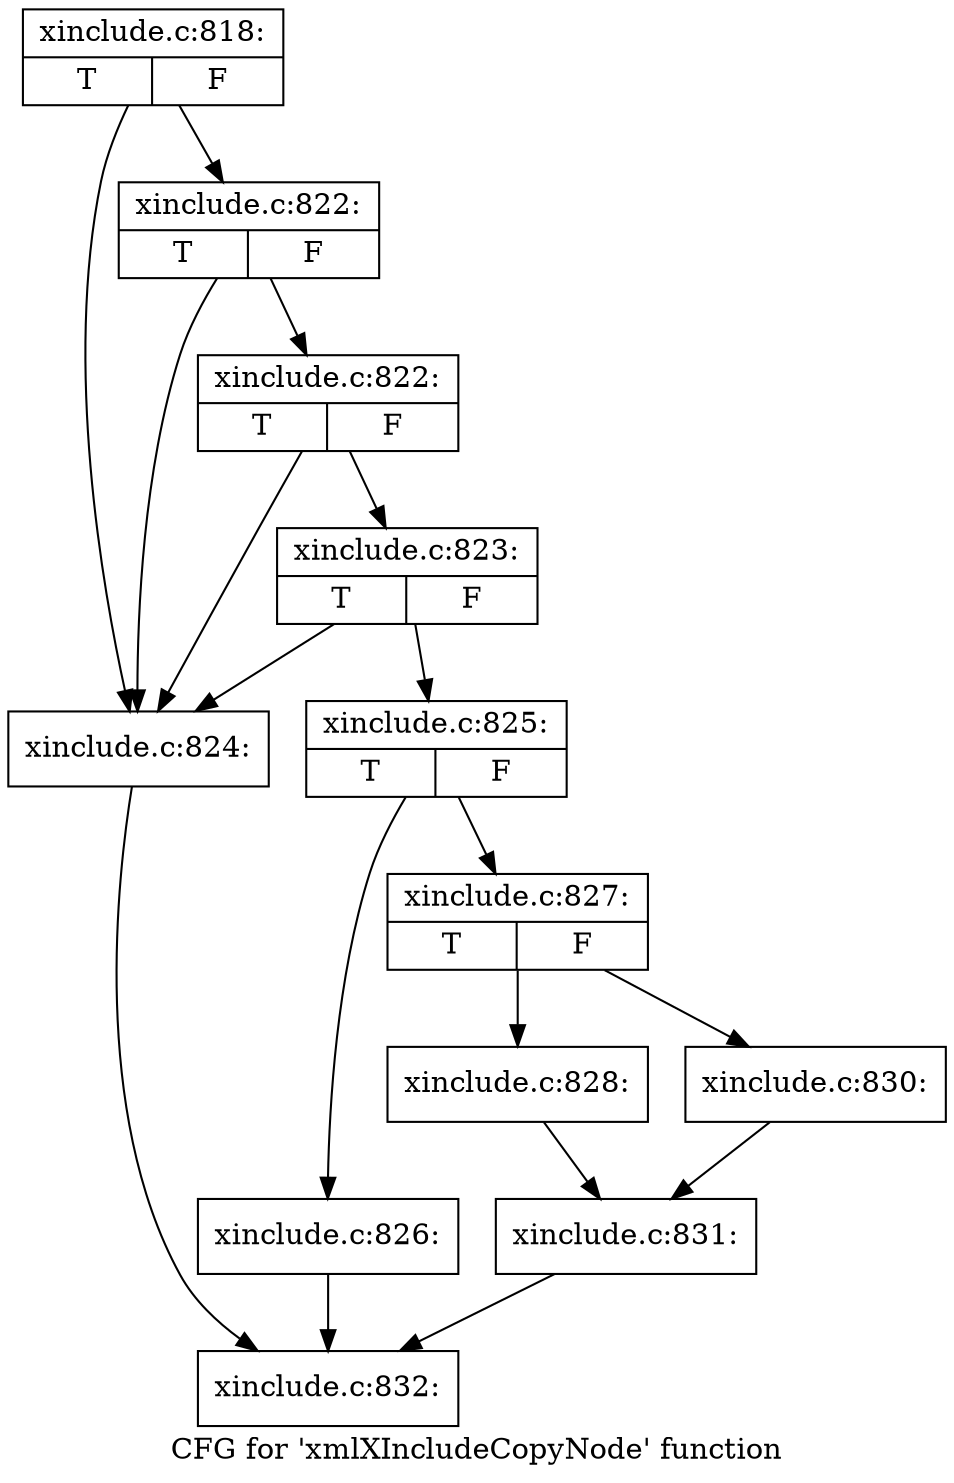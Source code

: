 digraph "CFG for 'xmlXIncludeCopyNode' function" {
	label="CFG for 'xmlXIncludeCopyNode' function";

	Node0x5583690 [shape=record,label="{xinclude.c:818:|{<s0>T|<s1>F}}"];
	Node0x5583690 -> Node0x5589120;
	Node0x5583690 -> Node0x55892c0;
	Node0x55892c0 [shape=record,label="{xinclude.c:822:|{<s0>T|<s1>F}}"];
	Node0x55892c0 -> Node0x5589120;
	Node0x55892c0 -> Node0x5589240;
	Node0x5589240 [shape=record,label="{xinclude.c:822:|{<s0>T|<s1>F}}"];
	Node0x5589240 -> Node0x5589120;
	Node0x5589240 -> Node0x55891c0;
	Node0x55891c0 [shape=record,label="{xinclude.c:823:|{<s0>T|<s1>F}}"];
	Node0x55891c0 -> Node0x5589120;
	Node0x55891c0 -> Node0x5589170;
	Node0x5589120 [shape=record,label="{xinclude.c:824:}"];
	Node0x5589120 -> Node0x5583b70;
	Node0x5589170 [shape=record,label="{xinclude.c:825:|{<s0>T|<s1>F}}"];
	Node0x5589170 -> Node0x5589d80;
	Node0x5589170 -> Node0x5589dd0;
	Node0x5589d80 [shape=record,label="{xinclude.c:826:}"];
	Node0x5589d80 -> Node0x5583b70;
	Node0x5589dd0 [shape=record,label="{xinclude.c:827:|{<s0>T|<s1>F}}"];
	Node0x5589dd0 -> Node0x558a360;
	Node0x5589dd0 -> Node0x558a400;
	Node0x558a360 [shape=record,label="{xinclude.c:828:}"];
	Node0x558a360 -> Node0x558a3b0;
	Node0x558a400 [shape=record,label="{xinclude.c:830:}"];
	Node0x558a400 -> Node0x558a3b0;
	Node0x558a3b0 [shape=record,label="{xinclude.c:831:}"];
	Node0x558a3b0 -> Node0x5583b70;
	Node0x5583b70 [shape=record,label="{xinclude.c:832:}"];
}
